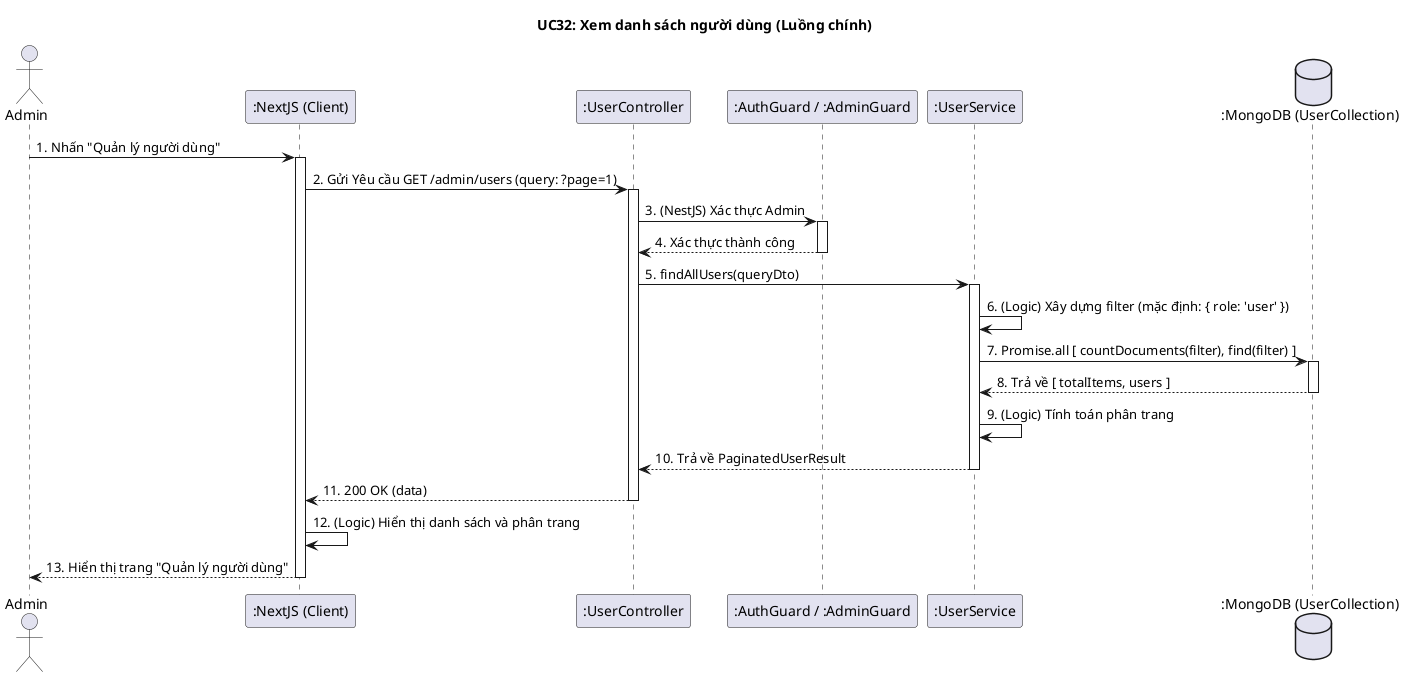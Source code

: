 @startuml
title UC32: Xem danh sách người dùng (Luồng chính)

actor Admin
participant ":NextJS (Client)" as Client
participant ":UserController" as Controller
participant ":AuthGuard / :AdminGuard" as Guards
participant ":UserService" as Service
database ":MongoDB (UserCollection)" as DB

Admin -> Client: 1. Nhấn "Quản lý người dùng"
activate Client

Client -> Controller: 2. Gửi Yêu cầu GET /admin/users (query: ?page=1)
activate Controller

Controller -> Guards: 3. (NestJS) Xác thực Admin
activate Guards
Guards --> Controller: 4. Xác thực thành công
deactivate Guards

Controller -> Service: 5. findAllUsers(queryDto)
activate Service

Service -> Service: 6. (Logic) Xây dựng filter (mặc định: { role: 'user' })
Service -> DB: 7. Promise.all [ countDocuments(filter), find(filter) ]
activate DB
DB --> Service: 8. Trả về [ totalItems, users ]
deactivate DB

Service -> Service: 9. (Logic) Tính toán phân trang
Service --> Controller: 10. Trả về PaginatedUserResult
deactivate Service

Controller --> Client: 11. 200 OK (data)
deactivate Controller

Client -> Client: 12. (Logic) Hiển thị danh sách và phân trang
Client --> Admin: 13. Hiển thị trang "Quản lý người dùng"
deactivate Client

@enduml